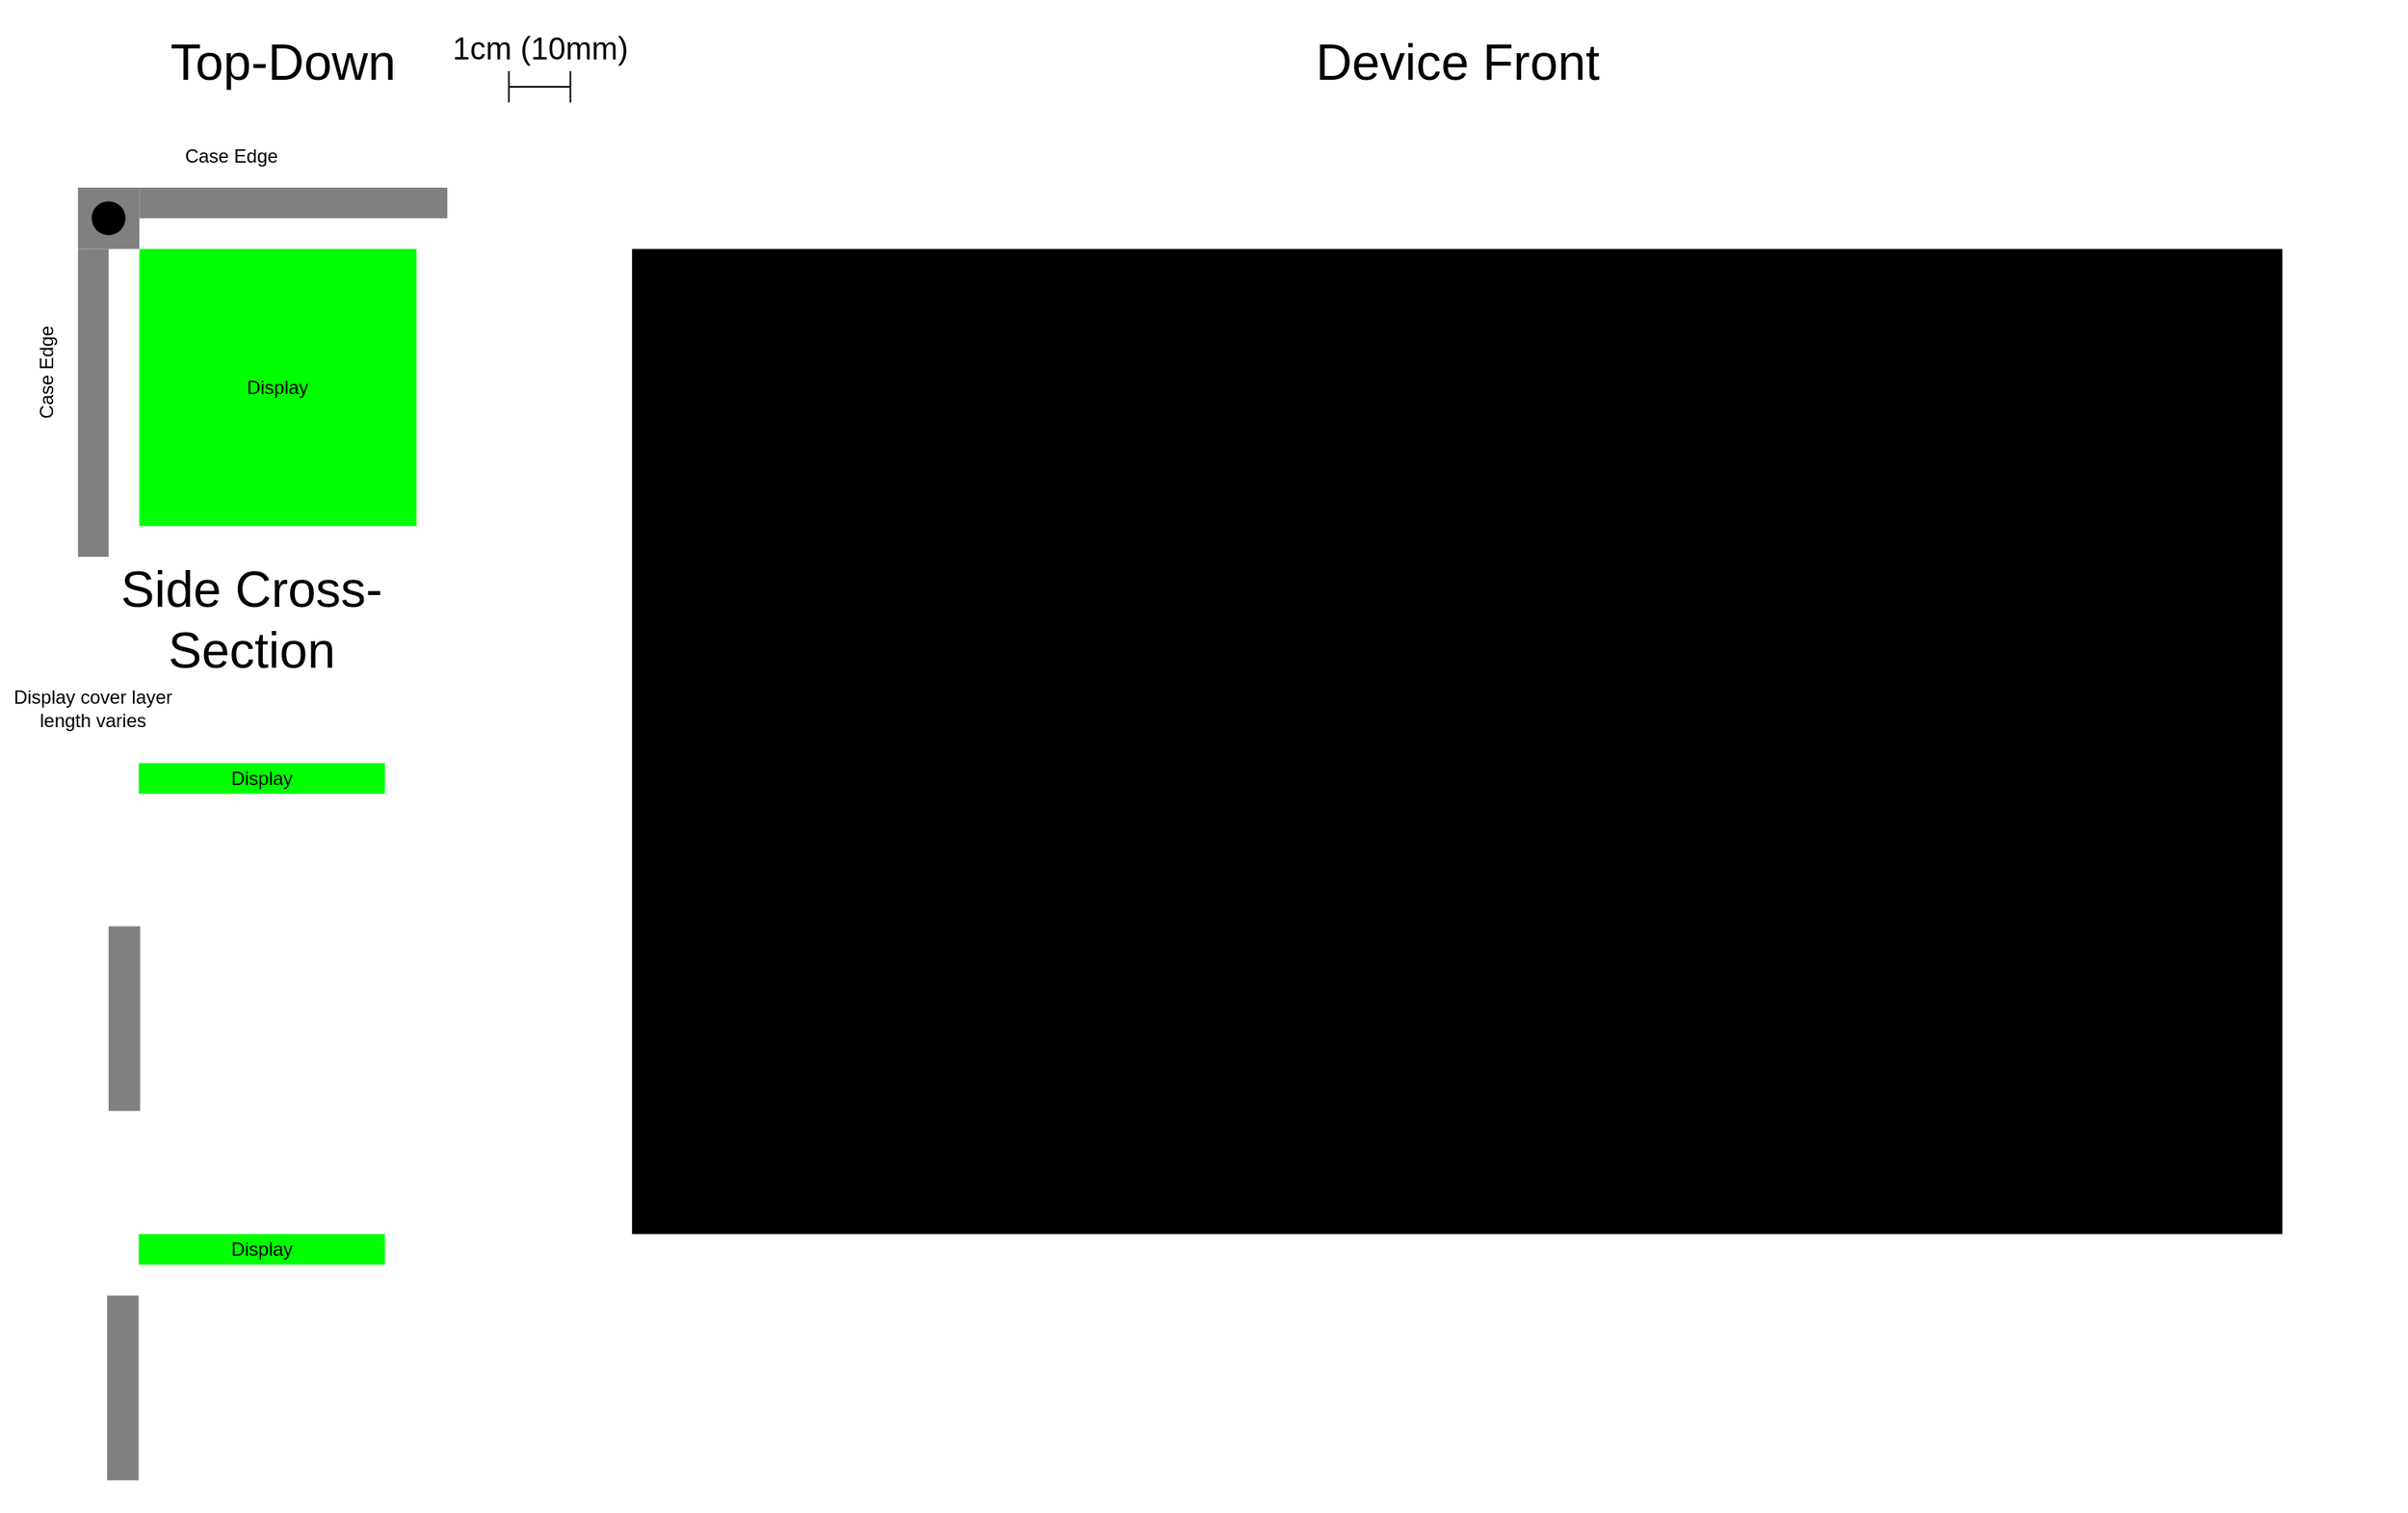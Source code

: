 <mxfile version="24.6.4" type="device">
  <diagram id="sjDEf0ka3ngV4-eLp2Dp" name="Page-1">
    <mxGraphModel dx="2228" dy="2054" grid="1" gridSize="19.685" guides="1" tooltips="1" connect="1" arrows="1" fold="1" page="1" pageScale="1" pageWidth="1654" pageHeight="1169" math="0" shadow="0">
      <root>
        <mxCell id="0" />
        <mxCell id="1" parent="0" />
        <mxCell id="ZqZUOxo1uFlssc3ZESOp-2" value="Top-Down" style="text;html=1;align=center;verticalAlign=middle;whiteSpace=wrap;rounded=0;fontSize=32;" parent="1" vertex="1">
          <mxGeometry x="104.98" y="77.48" width="210" height="80" as="geometry" />
        </mxCell>
        <mxCell id="ZqZUOxo1uFlssc3ZESOp-4" value="" style="shape=crossbar;whiteSpace=wrap;html=1;rounded=1;" parent="1" vertex="1">
          <mxGeometry x="354.33" y="122.48" width="39.37" height="20" as="geometry" />
        </mxCell>
        <mxCell id="ZqZUOxo1uFlssc3ZESOp-5" value="&lt;div style=&quot;font-size: 20px;&quot;&gt;1cm (10mm)&lt;/div&gt;" style="text;html=1;align=center;verticalAlign=middle;whiteSpace=wrap;rounded=0;fontSize=20;" parent="1" vertex="1">
          <mxGeometry x="316.68" y="92.48" width="114.68" height="30" as="geometry" />
        </mxCell>
        <mxCell id="ZqZUOxo1uFlssc3ZESOp-8" value="" style="rounded=0;whiteSpace=wrap;html=1;strokeColor=none;fillColor=#808080;" parent="1" vertex="1">
          <mxGeometry x="78.74" y="196.85" width="39.37" height="39.37" as="geometry" />
        </mxCell>
        <mxCell id="ZqZUOxo1uFlssc3ZESOp-9" value="" style="rounded=0;whiteSpace=wrap;html=1;strokeColor=none;fillColor=#808080;" parent="1" vertex="1">
          <mxGeometry x="118.11" y="196.85" width="196.85" height="19.69" as="geometry" />
        </mxCell>
        <mxCell id="ZqZUOxo1uFlssc3ZESOp-10" value="" style="ellipse;whiteSpace=wrap;html=1;fillColor=#000000;strokeColor=none;" parent="1" vertex="1">
          <mxGeometry x="87.6" y="205.71" width="21.653" height="21.653" as="geometry" />
        </mxCell>
        <mxCell id="ZqZUOxo1uFlssc3ZESOp-11" value="" style="rounded=0;whiteSpace=wrap;html=1;strokeColor=none;fillColor=#808080;" parent="1" vertex="1">
          <mxGeometry x="78.74" y="236.22" width="19.69" height="196.84" as="geometry" />
        </mxCell>
        <mxCell id="ZqZUOxo1uFlssc3ZESOp-16" value="Case Edge" style="rounded=0;whiteSpace=wrap;html=1;fillColor=#FFFFFF;strokeColor=none;fontColor=#000000;" parent="1" vertex="1">
          <mxGeometry x="39.37" y="157.48" width="275.59" height="39.38" as="geometry" />
        </mxCell>
        <mxCell id="ZqZUOxo1uFlssc3ZESOp-17" value="Case Edge" style="rounded=0;whiteSpace=wrap;html=1;fillColor=#FFFFFF;strokeColor=none;horizontal=0;fontColor=#000000;" parent="1" vertex="1">
          <mxGeometry x="39.37" y="196.85" width="39.38" height="236.22" as="geometry" />
        </mxCell>
        <mxCell id="ZqZUOxo1uFlssc3ZESOp-18" value="Display" style="rounded=0;whiteSpace=wrap;html=1;fillColor=#00FF00;strokeColor=none;fontColor=#000000;" parent="1" vertex="1">
          <mxGeometry x="118.11" y="236.22" width="177.16" height="177.17" as="geometry" />
        </mxCell>
        <mxCell id="ZqZUOxo1uFlssc3ZESOp-22" value="Side Cross-Section" style="text;html=1;align=center;verticalAlign=middle;whiteSpace=wrap;rounded=0;fontSize=32;" parent="1" vertex="1">
          <mxGeometry x="85.27" y="433.07" width="210" height="80" as="geometry" />
        </mxCell>
        <mxCell id="ZqZUOxo1uFlssc3ZESOp-33" value="" style="rounded=0;whiteSpace=wrap;html=1;strokeColor=none;fillColor=#FFFFFF;" parent="1" vertex="1">
          <mxGeometry x="38.9" y="858.26" width="98.42" height="7.87" as="geometry" />
        </mxCell>
        <mxCell id="ZqZUOxo1uFlssc3ZESOp-35" value="" style="rounded=0;whiteSpace=wrap;html=1;strokeColor=none;fillColor=#FFFFFF;" parent="1" vertex="1">
          <mxGeometry x="78.27" y="905.51" width="20.16" height="118.1" as="geometry" />
        </mxCell>
        <mxCell id="ZqZUOxo1uFlssc3ZESOp-36" value="" style="rounded=0;whiteSpace=wrap;html=1;strokeColor=none;fillColor=#FFFFFF;" parent="1" vertex="1">
          <mxGeometry x="38.9" y="866.14" width="39.37" height="157.48" as="geometry" />
        </mxCell>
        <mxCell id="ZqZUOxo1uFlssc3ZESOp-41" value="Display cover layer&lt;br&gt;l&lt;span style=&quot;background-color: initial;&quot;&gt;ength varies&lt;/span&gt;" style="text;html=1;align=center;verticalAlign=middle;whiteSpace=wrap;rounded=0;" parent="1" vertex="1">
          <mxGeometry x="29.06" y="514.56" width="119.05" height="30" as="geometry" />
        </mxCell>
        <mxCell id="ZqZUOxo1uFlssc3ZESOp-49" value="" style="rounded=0;whiteSpace=wrap;html=1;strokeColor=none;fillColor=#FFFFFF;" parent="1" vertex="1">
          <mxGeometry x="39.37" y="544.56" width="98.42" height="7.87" as="geometry" />
        </mxCell>
        <mxCell id="ZqZUOxo1uFlssc3ZESOp-50" value="" style="rounded=0;whiteSpace=wrap;html=1;strokeColor=none;fillColor=#FFFFFF;" parent="1" vertex="1">
          <mxGeometry x="78.75" y="669.29" width="19.67" height="118.11" as="geometry" />
        </mxCell>
        <mxCell id="ZqZUOxo1uFlssc3ZESOp-51" value="" style="rounded=0;whiteSpace=wrap;html=1;strokeColor=none;fillColor=#FFFFFF;" parent="1" vertex="1">
          <mxGeometry x="39.37" y="629.92" width="39.37" height="157.48" as="geometry" />
        </mxCell>
        <mxCell id="ZqZUOxo1uFlssc3ZESOp-57" value="" style="rounded=0;whiteSpace=wrap;html=1;strokeColor=none;fillColor=#FFFFFF;" parent="1" vertex="1">
          <mxGeometry x="354.33" y="157.47" width="1212.596" height="787.4" as="geometry" />
        </mxCell>
        <mxCell id="ZqZUOxo1uFlssc3ZESOp-59" value="" style="rounded=0;whiteSpace=wrap;html=1;fillColor=#000000;strokeColor=none;" parent="1" vertex="1">
          <mxGeometry x="433.07" y="236.21" width="1055.116" height="629.92" as="geometry" />
        </mxCell>
        <mxCell id="ZqZUOxo1uFlssc3ZESOp-60" value="Device Front" style="text;html=1;align=center;verticalAlign=middle;whiteSpace=wrap;rounded=0;fontSize=32;" parent="1" vertex="1">
          <mxGeometry x="855.625" y="77.475" width="210" height="80" as="geometry" />
        </mxCell>
        <mxCell id="ZqZUOxo1uFlssc3ZESOp-53" value="Display" style="rounded=0;whiteSpace=wrap;html=1;strokeColor=none;fillColor=#00FF00;fontColor=#000000;container=0;" parent="1" vertex="1">
          <mxGeometry x="117.645" y="565.005" width="157.48" height="19.69" as="geometry" />
        </mxCell>
        <mxCell id="ZqZUOxo1uFlssc3ZESOp-54" value="" style="rounded=0;whiteSpace=wrap;html=1;strokeColor=none;fillColor=#FFFFFF;container=0;" parent="1" vertex="1">
          <mxGeometry x="78.275" y="565.005" width="39.37" height="39.37" as="geometry" />
        </mxCell>
        <mxCell id="ZqZUOxo1uFlssc3ZESOp-55" value="" style="rounded=0;whiteSpace=wrap;html=1;strokeColor=none;fillColor=#FFFFFF;container=0;" parent="1" vertex="1">
          <mxGeometry x="117.645" y="584.685" width="157.48" height="19.69" as="geometry" />
        </mxCell>
        <mxCell id="ZqZUOxo1uFlssc3ZESOp-25" value="Display" style="rounded=0;whiteSpace=wrap;html=1;strokeColor=none;fillColor=#00FF00;fontColor=#000000;" parent="1" vertex="1">
          <mxGeometry x="117.64" y="866.13" width="157.48" height="19.69" as="geometry" />
        </mxCell>
        <mxCell id="ZqZUOxo1uFlssc3ZESOp-26" value="" style="rounded=0;whiteSpace=wrap;html=1;strokeColor=none;fillColor=#FFFFFF;" parent="1" vertex="1">
          <mxGeometry x="78.27" y="866.13" width="39.37" height="39.37" as="geometry" />
        </mxCell>
        <mxCell id="ZqZUOxo1uFlssc3ZESOp-27" value="" style="rounded=0;whiteSpace=wrap;html=1;strokeColor=none;fillColor=#FFFFFF;" parent="1" vertex="1">
          <mxGeometry x="117.64" y="885.81" width="157.48" height="19.69" as="geometry" />
        </mxCell>
        <mxCell id="ZqZUOxo1uFlssc3ZESOp-61" value="" style="rounded=0;whiteSpace=wrap;html=1;strokeColor=none;fillColor=#FFFFFF;" parent="1" vertex="1">
          <mxGeometry x="39.37" y="1023.62" width="236.22" height="19.69" as="geometry" />
        </mxCell>
        <mxCell id="ZqZUOxo1uFlssc3ZESOp-62" value="" style="rounded=0;whiteSpace=wrap;html=1;strokeColor=none;fillColor=#FFFFFF;" parent="1" vertex="1">
          <mxGeometry x="39.365" y="787.395" width="236.22" height="19.69" as="geometry" />
        </mxCell>
        <mxCell id="ZqZUOxo1uFlssc3ZESOp-64" value="" style="rounded=0;whiteSpace=wrap;html=1;strokeColor=none;fillColor=#808080;" parent="1" vertex="1">
          <mxGeometry x="97.485" y="905.525" width="20.16" height="118.1" as="geometry" />
        </mxCell>
        <mxCell id="ZqZUOxo1uFlssc3ZESOp-65" value="" style="rounded=0;whiteSpace=wrap;html=1;strokeColor=none;fillColor=#808080;" parent="1" vertex="1">
          <mxGeometry x="98.43" y="669.3" width="20.16" height="118.1" as="geometry" />
        </mxCell>
      </root>
    </mxGraphModel>
  </diagram>
</mxfile>
